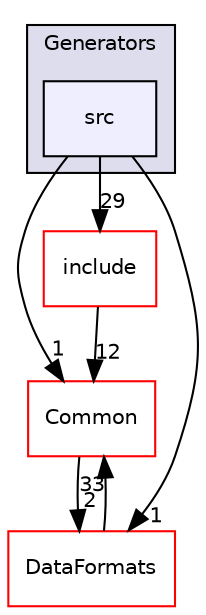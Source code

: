 digraph "/home/travis/build/AliceO2Group/AliceO2/Generators/src" {
  bgcolor=transparent;
  compound=true
  node [ fontsize="10", fontname="Helvetica"];
  edge [ labelfontsize="10", labelfontname="Helvetica"];
  subgraph clusterdir_0b342c6c6b7d2278121a0bb9c4985063 {
    graph [ bgcolor="#ddddee", pencolor="black", label="Generators" fontname="Helvetica", fontsize="10", URL="dir_0b342c6c6b7d2278121a0bb9c4985063.html"]
  dir_a843049037bef15f6bb8ca700bc7dfa2 [shape=box, label="src", style="filled", fillcolor="#eeeeff", pencolor="black", URL="dir_a843049037bef15f6bb8ca700bc7dfa2.html"];
  }
  dir_4ab6b4cc6a7edbff49100e9123df213f [shape=box label="Common" color="red" URL="dir_4ab6b4cc6a7edbff49100e9123df213f.html"];
  dir_dc16c1a7f621fbfbc9e5d9a781b7ebe8 [shape=box label="include" color="red" URL="dir_dc16c1a7f621fbfbc9e5d9a781b7ebe8.html"];
  dir_2171f7ec022c5423887b07c69b2f5b48 [shape=box label="DataFormats" color="red" URL="dir_2171f7ec022c5423887b07c69b2f5b48.html"];
  dir_4ab6b4cc6a7edbff49100e9123df213f->dir_2171f7ec022c5423887b07c69b2f5b48 [headlabel="2", labeldistance=1.5 headhref="dir_000027_000076.html"];
  dir_a843049037bef15f6bb8ca700bc7dfa2->dir_4ab6b4cc6a7edbff49100e9123df213f [headlabel="1", labeldistance=1.5 headhref="dir_000674_000027.html"];
  dir_a843049037bef15f6bb8ca700bc7dfa2->dir_dc16c1a7f621fbfbc9e5d9a781b7ebe8 [headlabel="29", labeldistance=1.5 headhref="dir_000674_000672.html"];
  dir_a843049037bef15f6bb8ca700bc7dfa2->dir_2171f7ec022c5423887b07c69b2f5b48 [headlabel="1", labeldistance=1.5 headhref="dir_000674_000076.html"];
  dir_dc16c1a7f621fbfbc9e5d9a781b7ebe8->dir_4ab6b4cc6a7edbff49100e9123df213f [headlabel="12", labeldistance=1.5 headhref="dir_000672_000027.html"];
  dir_2171f7ec022c5423887b07c69b2f5b48->dir_4ab6b4cc6a7edbff49100e9123df213f [headlabel="33", labeldistance=1.5 headhref="dir_000076_000027.html"];
}
